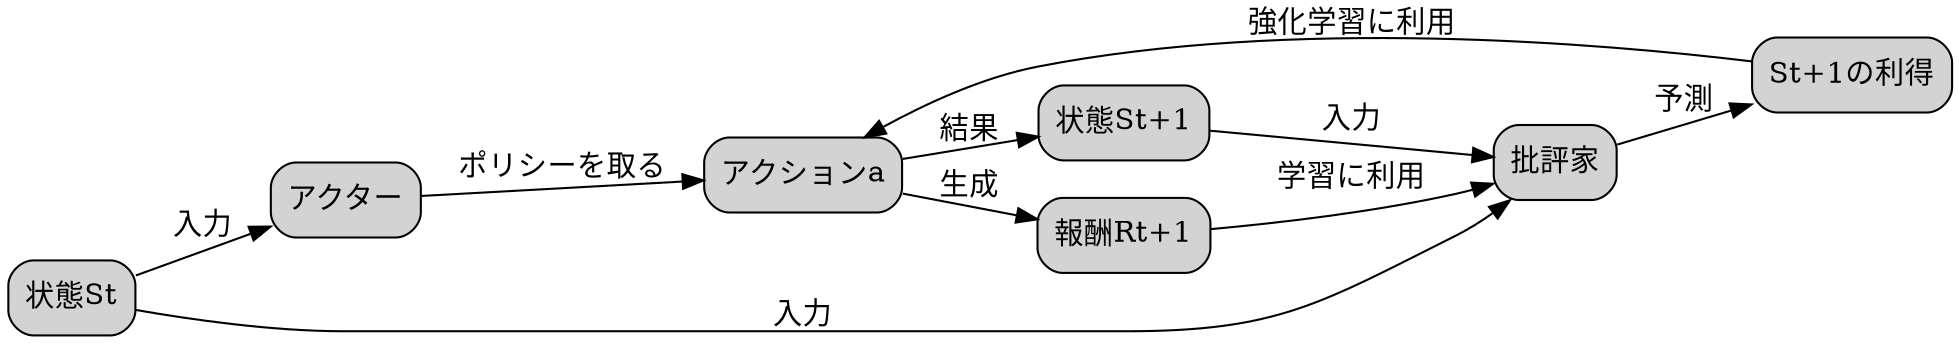 digraph fig_5_5 {
    // 書式を設定
    graph [rankdir=LR, charset="UTF-8"];
    node [shape="box", style="rounded,filled"];
    edge [fontname="ipafont-gothic", lblstyle="auto"];

    State_St [label="状態St"];
    Actor [label="アクター"];
    Action_a [label="アクションa"];
    State_St_1 [label="状態St+1"];
    Reward_Rt_1 [label="報酬Rt+1"];
    Critic [label="批評家"];
    Advantage_St_1 [label="St+1の利得"];

    State_St -> Actor [label="入力"];
    Actor-> Action_a [label="ポリシーを取る"];
    Action_a ->Reward_Rt_1 [label="生成"];
    Action_a -> State_St_1 [label="結果"];
    Reward_Rt_1 -> Critic [label="学習に利用"];
    State_St_1 -> Critic [label="入力"];
    State_St -> Critic [label="入力"];
    Critic -> Advantage_St_1 [label="予測"];
    Advantage_St_1 -> Action_a [label="強化学習に利用"];
 }